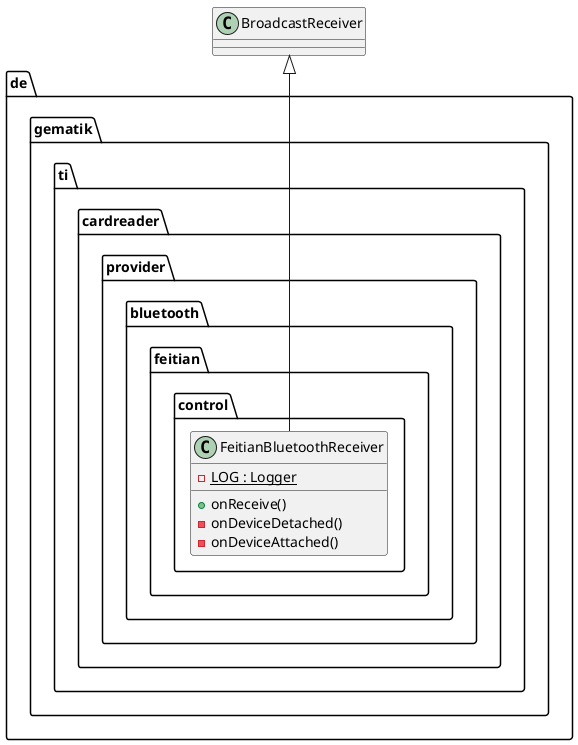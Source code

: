 @startuml

package de.gematik.ti.cardreader.provider.bluetooth.feitian.control {
      class FeitianBluetoothReceiver {
          {static} - LOG : Logger
          + onReceive()
          - onDeviceDetached()
          - onDeviceAttached()
      }
    }

   FeitianBluetoothReceiver -up-|> BroadcastReceiver


@enduml